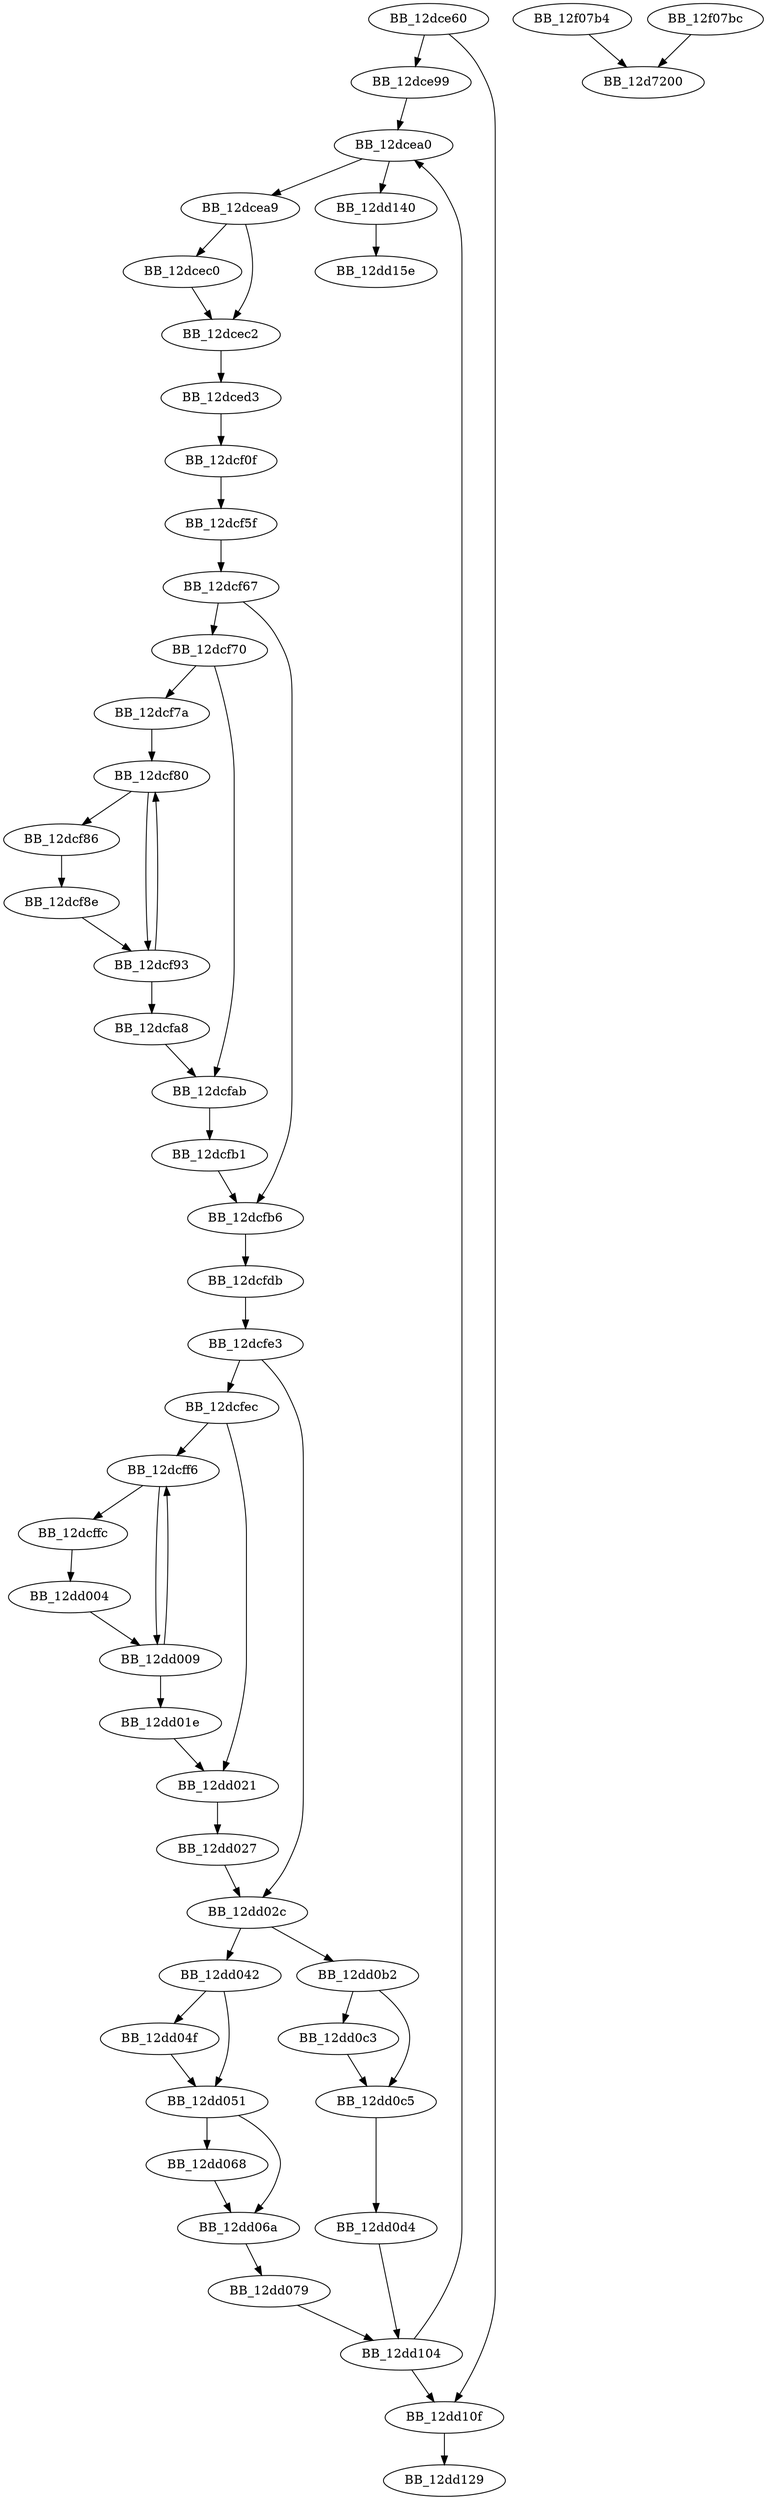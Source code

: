DiGraph sub_12DCE60{
BB_12dce60->BB_12dce99
BB_12dce60->BB_12dd10f
BB_12dce99->BB_12dcea0
BB_12dcea0->BB_12dcea9
BB_12dcea0->BB_12dd140
BB_12dcea9->BB_12dcec0
BB_12dcea9->BB_12dcec2
BB_12dcec0->BB_12dcec2
BB_12dcec2->BB_12dced3
BB_12dced3->BB_12dcf0f
BB_12dcf0f->BB_12dcf5f
BB_12dcf5f->BB_12dcf67
BB_12dcf67->BB_12dcf70
BB_12dcf67->BB_12dcfb6
BB_12dcf70->BB_12dcf7a
BB_12dcf70->BB_12dcfab
BB_12dcf7a->BB_12dcf80
BB_12dcf80->BB_12dcf86
BB_12dcf80->BB_12dcf93
BB_12dcf86->BB_12dcf8e
BB_12dcf8e->BB_12dcf93
BB_12dcf93->BB_12dcf80
BB_12dcf93->BB_12dcfa8
BB_12dcfa8->BB_12dcfab
BB_12dcfab->BB_12dcfb1
BB_12dcfb1->BB_12dcfb6
BB_12dcfb6->BB_12dcfdb
BB_12dcfdb->BB_12dcfe3
BB_12dcfe3->BB_12dcfec
BB_12dcfe3->BB_12dd02c
BB_12dcfec->BB_12dcff6
BB_12dcfec->BB_12dd021
BB_12dcff6->BB_12dcffc
BB_12dcff6->BB_12dd009
BB_12dcffc->BB_12dd004
BB_12dd004->BB_12dd009
BB_12dd009->BB_12dcff6
BB_12dd009->BB_12dd01e
BB_12dd01e->BB_12dd021
BB_12dd021->BB_12dd027
BB_12dd027->BB_12dd02c
BB_12dd02c->BB_12dd042
BB_12dd02c->BB_12dd0b2
BB_12dd042->BB_12dd04f
BB_12dd042->BB_12dd051
BB_12dd04f->BB_12dd051
BB_12dd051->BB_12dd068
BB_12dd051->BB_12dd06a
BB_12dd068->BB_12dd06a
BB_12dd06a->BB_12dd079
BB_12dd079->BB_12dd104
BB_12dd0b2->BB_12dd0c3
BB_12dd0b2->BB_12dd0c5
BB_12dd0c3->BB_12dd0c5
BB_12dd0c5->BB_12dd0d4
BB_12dd0d4->BB_12dd104
BB_12dd104->BB_12dcea0
BB_12dd104->BB_12dd10f
BB_12dd10f->BB_12dd129
BB_12dd140->BB_12dd15e
BB_12f07b4->BB_12d7200
BB_12f07bc->BB_12d7200
}
